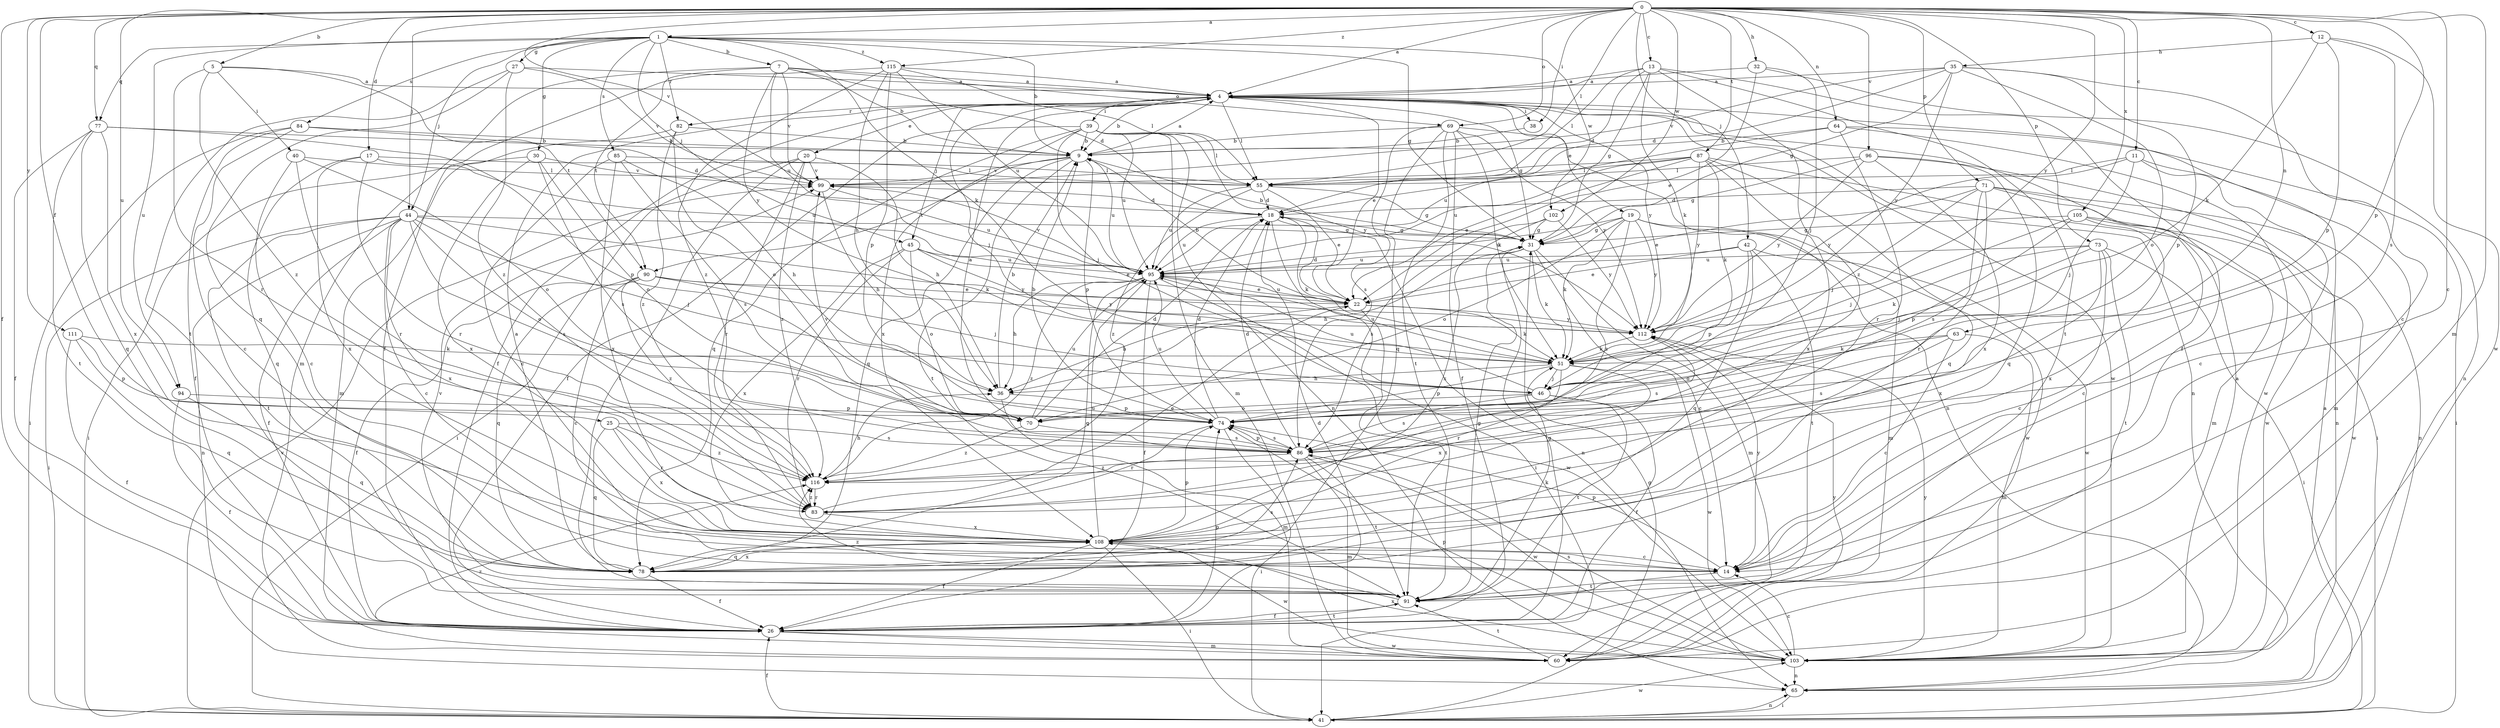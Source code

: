 strict digraph  {
0;
1;
4;
5;
7;
9;
11;
12;
13;
14;
17;
18;
19;
20;
22;
25;
26;
27;
30;
31;
32;
35;
36;
38;
39;
40;
41;
42;
44;
45;
46;
51;
55;
60;
63;
64;
65;
69;
70;
71;
73;
74;
77;
78;
82;
83;
84;
85;
86;
87;
90;
91;
94;
95;
96;
99;
102;
103;
105;
108;
111;
112;
115;
116;
0 -> 1  [label=a];
0 -> 4  [label=a];
0 -> 5  [label=b];
0 -> 11  [label=c];
0 -> 12  [label=c];
0 -> 13  [label=c];
0 -> 14  [label=c];
0 -> 17  [label=d];
0 -> 25  [label=f];
0 -> 26  [label=f];
0 -> 32  [label=h];
0 -> 38  [label=i];
0 -> 42  [label=j];
0 -> 44  [label=j];
0 -> 55  [label=l];
0 -> 60  [label=m];
0 -> 63  [label=n];
0 -> 64  [label=n];
0 -> 69  [label=o];
0 -> 71  [label=p];
0 -> 73  [label=p];
0 -> 74  [label=p];
0 -> 77  [label=q];
0 -> 87  [label=t];
0 -> 94  [label=u];
0 -> 96  [label=v];
0 -> 99  [label=v];
0 -> 102  [label=w];
0 -> 105  [label=x];
0 -> 111  [label=y];
0 -> 112  [label=y];
0 -> 115  [label=z];
1 -> 7  [label=b];
1 -> 9  [label=b];
1 -> 27  [label=g];
1 -> 30  [label=g];
1 -> 31  [label=g];
1 -> 44  [label=j];
1 -> 45  [label=j];
1 -> 51  [label=k];
1 -> 77  [label=q];
1 -> 82  [label=r];
1 -> 84  [label=s];
1 -> 85  [label=s];
1 -> 94  [label=u];
1 -> 102  [label=w];
1 -> 115  [label=z];
4 -> 9  [label=b];
4 -> 19  [label=e];
4 -> 20  [label=e];
4 -> 22  [label=e];
4 -> 26  [label=f];
4 -> 31  [label=g];
4 -> 38  [label=i];
4 -> 39  [label=i];
4 -> 45  [label=j];
4 -> 46  [label=j];
4 -> 55  [label=l];
4 -> 65  [label=n];
4 -> 82  [label=r];
4 -> 103  [label=w];
4 -> 112  [label=y];
5 -> 4  [label=a];
5 -> 40  [label=i];
5 -> 83  [label=r];
5 -> 90  [label=t];
5 -> 116  [label=z];
7 -> 4  [label=a];
7 -> 9  [label=b];
7 -> 18  [label=d];
7 -> 60  [label=m];
7 -> 69  [label=o];
7 -> 90  [label=t];
7 -> 95  [label=u];
7 -> 99  [label=v];
7 -> 112  [label=y];
9 -> 4  [label=a];
9 -> 74  [label=p];
9 -> 78  [label=q];
9 -> 90  [label=t];
9 -> 91  [label=t];
9 -> 95  [label=u];
9 -> 99  [label=v];
11 -> 14  [label=c];
11 -> 46  [label=j];
11 -> 55  [label=l];
11 -> 60  [label=m];
11 -> 112  [label=y];
12 -> 35  [label=h];
12 -> 51  [label=k];
12 -> 74  [label=p];
12 -> 86  [label=s];
12 -> 103  [label=w];
13 -> 4  [label=a];
13 -> 18  [label=d];
13 -> 26  [label=f];
13 -> 31  [label=g];
13 -> 51  [label=k];
13 -> 55  [label=l];
13 -> 91  [label=t];
13 -> 116  [label=z];
14 -> 74  [label=p];
14 -> 91  [label=t];
14 -> 112  [label=y];
17 -> 55  [label=l];
17 -> 78  [label=q];
17 -> 83  [label=r];
17 -> 95  [label=u];
17 -> 108  [label=x];
18 -> 31  [label=g];
18 -> 41  [label=i];
18 -> 51  [label=k];
18 -> 65  [label=n];
18 -> 95  [label=u];
19 -> 31  [label=g];
19 -> 51  [label=k];
19 -> 60  [label=m];
19 -> 70  [label=o];
19 -> 95  [label=u];
19 -> 103  [label=w];
19 -> 112  [label=y];
19 -> 116  [label=z];
20 -> 36  [label=h];
20 -> 41  [label=i];
20 -> 83  [label=r];
20 -> 91  [label=t];
20 -> 99  [label=v];
20 -> 116  [label=z];
22 -> 9  [label=b];
22 -> 18  [label=d];
22 -> 36  [label=h];
22 -> 51  [label=k];
22 -> 91  [label=t];
22 -> 95  [label=u];
22 -> 112  [label=y];
25 -> 78  [label=q];
25 -> 83  [label=r];
25 -> 86  [label=s];
25 -> 108  [label=x];
25 -> 116  [label=z];
26 -> 18  [label=d];
26 -> 31  [label=g];
26 -> 60  [label=m];
26 -> 74  [label=p];
26 -> 91  [label=t];
26 -> 103  [label=w];
27 -> 4  [label=a];
27 -> 78  [label=q];
27 -> 91  [label=t];
27 -> 99  [label=v];
27 -> 116  [label=z];
30 -> 41  [label=i];
30 -> 70  [label=o];
30 -> 86  [label=s];
30 -> 99  [label=v];
30 -> 108  [label=x];
31 -> 9  [label=b];
31 -> 14  [label=c];
31 -> 36  [label=h];
31 -> 51  [label=k];
31 -> 60  [label=m];
31 -> 95  [label=u];
32 -> 4  [label=a];
32 -> 22  [label=e];
32 -> 46  [label=j];
32 -> 65  [label=n];
35 -> 4  [label=a];
35 -> 14  [label=c];
35 -> 18  [label=d];
35 -> 31  [label=g];
35 -> 70  [label=o];
35 -> 74  [label=p];
35 -> 99  [label=v];
35 -> 112  [label=y];
36 -> 9  [label=b];
36 -> 60  [label=m];
36 -> 74  [label=p];
38 -> 9  [label=b];
39 -> 9  [label=b];
39 -> 26  [label=f];
39 -> 46  [label=j];
39 -> 55  [label=l];
39 -> 60  [label=m];
39 -> 65  [label=n];
39 -> 78  [label=q];
39 -> 95  [label=u];
39 -> 108  [label=x];
39 -> 112  [label=y];
40 -> 14  [label=c];
40 -> 55  [label=l];
40 -> 70  [label=o];
40 -> 83  [label=r];
41 -> 4  [label=a];
41 -> 26  [label=f];
41 -> 31  [label=g];
41 -> 65  [label=n];
41 -> 99  [label=v];
41 -> 103  [label=w];
42 -> 22  [label=e];
42 -> 74  [label=p];
42 -> 78  [label=q];
42 -> 91  [label=t];
42 -> 95  [label=u];
42 -> 103  [label=w];
44 -> 14  [label=c];
44 -> 26  [label=f];
44 -> 31  [label=g];
44 -> 41  [label=i];
44 -> 46  [label=j];
44 -> 51  [label=k];
44 -> 65  [label=n];
44 -> 70  [label=o];
44 -> 86  [label=s];
44 -> 91  [label=t];
44 -> 108  [label=x];
45 -> 22  [label=e];
45 -> 70  [label=o];
45 -> 83  [label=r];
45 -> 95  [label=u];
45 -> 108  [label=x];
45 -> 112  [label=y];
46 -> 26  [label=f];
46 -> 70  [label=o];
46 -> 86  [label=s];
46 -> 91  [label=t];
46 -> 95  [label=u];
51 -> 36  [label=h];
51 -> 46  [label=j];
51 -> 74  [label=p];
51 -> 83  [label=r];
51 -> 95  [label=u];
51 -> 103  [label=w];
51 -> 108  [label=x];
55 -> 18  [label=d];
55 -> 22  [label=e];
55 -> 31  [label=g];
55 -> 95  [label=u];
55 -> 116  [label=z];
60 -> 91  [label=t];
60 -> 112  [label=y];
60 -> 116  [label=z];
63 -> 14  [label=c];
63 -> 51  [label=k];
63 -> 60  [label=m];
63 -> 70  [label=o];
63 -> 86  [label=s];
64 -> 9  [label=b];
64 -> 41  [label=i];
64 -> 83  [label=r];
64 -> 95  [label=u];
64 -> 103  [label=w];
65 -> 41  [label=i];
69 -> 9  [label=b];
69 -> 26  [label=f];
69 -> 51  [label=k];
69 -> 65  [label=n];
69 -> 78  [label=q];
69 -> 86  [label=s];
69 -> 91  [label=t];
69 -> 112  [label=y];
70 -> 4  [label=a];
70 -> 18  [label=d];
70 -> 86  [label=s];
70 -> 95  [label=u];
70 -> 116  [label=z];
71 -> 18  [label=d];
71 -> 22  [label=e];
71 -> 46  [label=j];
71 -> 60  [label=m];
71 -> 65  [label=n];
71 -> 83  [label=r];
71 -> 86  [label=s];
71 -> 103  [label=w];
73 -> 14  [label=c];
73 -> 41  [label=i];
73 -> 46  [label=j];
73 -> 51  [label=k];
73 -> 91  [label=t];
73 -> 95  [label=u];
73 -> 108  [label=x];
74 -> 9  [label=b];
74 -> 18  [label=d];
74 -> 41  [label=i];
74 -> 83  [label=r];
74 -> 86  [label=s];
74 -> 95  [label=u];
77 -> 9  [label=b];
77 -> 26  [label=f];
77 -> 74  [label=p];
77 -> 78  [label=q];
77 -> 91  [label=t];
77 -> 108  [label=x];
78 -> 4  [label=a];
78 -> 26  [label=f];
78 -> 86  [label=s];
78 -> 108  [label=x];
82 -> 9  [label=b];
82 -> 60  [label=m];
82 -> 70  [label=o];
82 -> 116  [label=z];
83 -> 22  [label=e];
83 -> 108  [label=x];
83 -> 116  [label=z];
84 -> 9  [label=b];
84 -> 14  [label=c];
84 -> 18  [label=d];
84 -> 26  [label=f];
84 -> 41  [label=i];
85 -> 14  [label=c];
85 -> 36  [label=h];
85 -> 55  [label=l];
85 -> 86  [label=s];
85 -> 108  [label=x];
86 -> 18  [label=d];
86 -> 60  [label=m];
86 -> 74  [label=p];
86 -> 91  [label=t];
86 -> 99  [label=v];
86 -> 103  [label=w];
86 -> 116  [label=z];
87 -> 22  [label=e];
87 -> 41  [label=i];
87 -> 51  [label=k];
87 -> 55  [label=l];
87 -> 78  [label=q];
87 -> 95  [label=u];
87 -> 99  [label=v];
87 -> 108  [label=x];
87 -> 112  [label=y];
90 -> 14  [label=c];
90 -> 22  [label=e];
90 -> 26  [label=f];
90 -> 46  [label=j];
90 -> 78  [label=q];
90 -> 112  [label=y];
90 -> 116  [label=z];
91 -> 26  [label=f];
91 -> 31  [label=g];
91 -> 51  [label=k];
91 -> 99  [label=v];
91 -> 116  [label=z];
94 -> 26  [label=f];
94 -> 74  [label=p];
94 -> 78  [label=q];
95 -> 22  [label=e];
95 -> 26  [label=f];
95 -> 36  [label=h];
95 -> 78  [label=q];
95 -> 99  [label=v];
95 -> 103  [label=w];
95 -> 116  [label=z];
96 -> 31  [label=g];
96 -> 55  [label=l];
96 -> 65  [label=n];
96 -> 78  [label=q];
96 -> 108  [label=x];
96 -> 112  [label=y];
99 -> 18  [label=d];
99 -> 36  [label=h];
99 -> 95  [label=u];
102 -> 31  [label=g];
102 -> 86  [label=s];
102 -> 108  [label=x];
102 -> 112  [label=y];
103 -> 4  [label=a];
103 -> 14  [label=c];
103 -> 65  [label=n];
103 -> 74  [label=p];
103 -> 86  [label=s];
103 -> 108  [label=x];
103 -> 112  [label=y];
105 -> 14  [label=c];
105 -> 31  [label=g];
105 -> 46  [label=j];
105 -> 74  [label=p];
105 -> 103  [label=w];
105 -> 108  [label=x];
108 -> 14  [label=c];
108 -> 26  [label=f];
108 -> 41  [label=i];
108 -> 74  [label=p];
108 -> 78  [label=q];
108 -> 95  [label=u];
108 -> 103  [label=w];
111 -> 26  [label=f];
111 -> 51  [label=k];
111 -> 74  [label=p];
111 -> 78  [label=q];
112 -> 51  [label=k];
112 -> 86  [label=s];
115 -> 4  [label=a];
115 -> 26  [label=f];
115 -> 36  [label=h];
115 -> 55  [label=l];
115 -> 74  [label=p];
115 -> 95  [label=u];
115 -> 116  [label=z];
116 -> 36  [label=h];
116 -> 83  [label=r];
}
